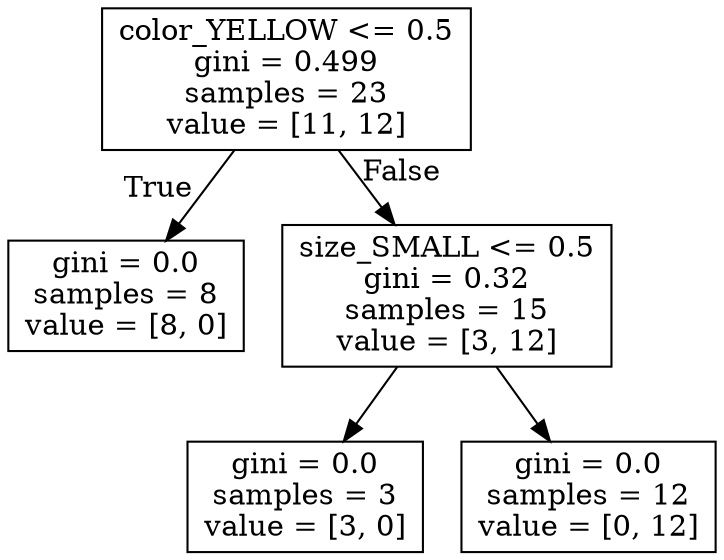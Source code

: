 digraph Tree {
node [shape=box] ;
0 [label="color_YELLOW <= 0.5\ngini = 0.499\nsamples = 23\nvalue = [11, 12]"] ;
1 [label="gini = 0.0\nsamples = 8\nvalue = [8, 0]"] ;
0 -> 1 [labeldistance=2.5, labelangle=45, headlabel="True"] ;
2 [label="size_SMALL <= 0.5\ngini = 0.32\nsamples = 15\nvalue = [3, 12]"] ;
0 -> 2 [labeldistance=2.5, labelangle=-45, headlabel="False"] ;
3 [label="gini = 0.0\nsamples = 3\nvalue = [3, 0]"] ;
2 -> 3 ;
4 [label="gini = 0.0\nsamples = 12\nvalue = [0, 12]"] ;
2 -> 4 ;
}